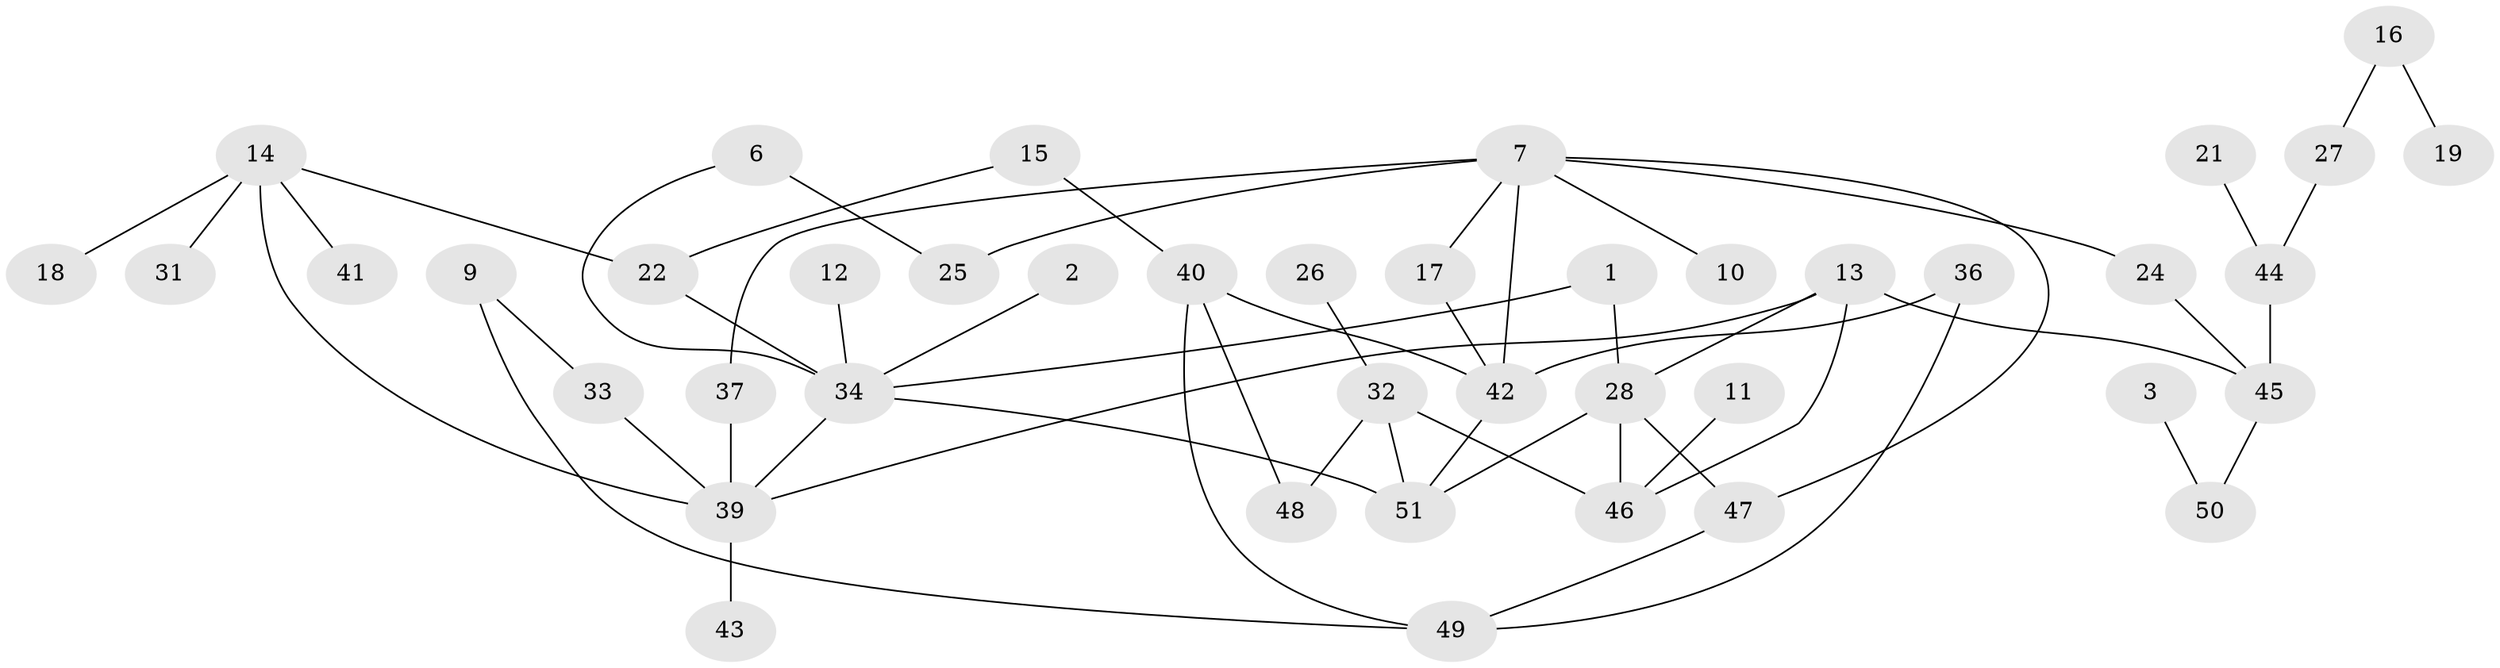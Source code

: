 // original degree distribution, {2: 0.3431372549019608, 1: 0.24509803921568626, 3: 0.20588235294117646, 4: 0.10784313725490197, 0: 0.06862745098039216, 5: 0.0196078431372549, 6: 0.00980392156862745}
// Generated by graph-tools (version 1.1) at 2025/25/03/09/25 03:25:17]
// undirected, 42 vertices, 56 edges
graph export_dot {
graph [start="1"]
  node [color=gray90,style=filled];
  1;
  2;
  3;
  6;
  7;
  9;
  10;
  11;
  12;
  13;
  14;
  15;
  16;
  17;
  18;
  19;
  21;
  22;
  24;
  25;
  26;
  27;
  28;
  31;
  32;
  33;
  34;
  36;
  37;
  39;
  40;
  41;
  42;
  43;
  44;
  45;
  46;
  47;
  48;
  49;
  50;
  51;
  1 -- 28 [weight=1.0];
  1 -- 34 [weight=1.0];
  2 -- 34 [weight=1.0];
  3 -- 50 [weight=1.0];
  6 -- 25 [weight=1.0];
  6 -- 34 [weight=1.0];
  7 -- 10 [weight=1.0];
  7 -- 17 [weight=1.0];
  7 -- 24 [weight=1.0];
  7 -- 25 [weight=1.0];
  7 -- 37 [weight=1.0];
  7 -- 42 [weight=1.0];
  7 -- 47 [weight=1.0];
  9 -- 33 [weight=1.0];
  9 -- 49 [weight=1.0];
  11 -- 46 [weight=1.0];
  12 -- 34 [weight=1.0];
  13 -- 28 [weight=1.0];
  13 -- 39 [weight=1.0];
  13 -- 45 [weight=1.0];
  13 -- 46 [weight=1.0];
  14 -- 18 [weight=1.0];
  14 -- 22 [weight=1.0];
  14 -- 31 [weight=1.0];
  14 -- 39 [weight=1.0];
  14 -- 41 [weight=1.0];
  15 -- 22 [weight=1.0];
  15 -- 40 [weight=1.0];
  16 -- 19 [weight=1.0];
  16 -- 27 [weight=1.0];
  17 -- 42 [weight=1.0];
  21 -- 44 [weight=1.0];
  22 -- 34 [weight=1.0];
  24 -- 45 [weight=1.0];
  26 -- 32 [weight=1.0];
  27 -- 44 [weight=1.0];
  28 -- 46 [weight=1.0];
  28 -- 47 [weight=1.0];
  28 -- 51 [weight=1.0];
  32 -- 46 [weight=1.0];
  32 -- 48 [weight=1.0];
  32 -- 51 [weight=2.0];
  33 -- 39 [weight=1.0];
  34 -- 39 [weight=1.0];
  34 -- 51 [weight=1.0];
  36 -- 42 [weight=1.0];
  36 -- 49 [weight=1.0];
  37 -- 39 [weight=1.0];
  39 -- 43 [weight=1.0];
  40 -- 42 [weight=1.0];
  40 -- 48 [weight=1.0];
  40 -- 49 [weight=1.0];
  42 -- 51 [weight=1.0];
  44 -- 45 [weight=1.0];
  45 -- 50 [weight=1.0];
  47 -- 49 [weight=1.0];
}
